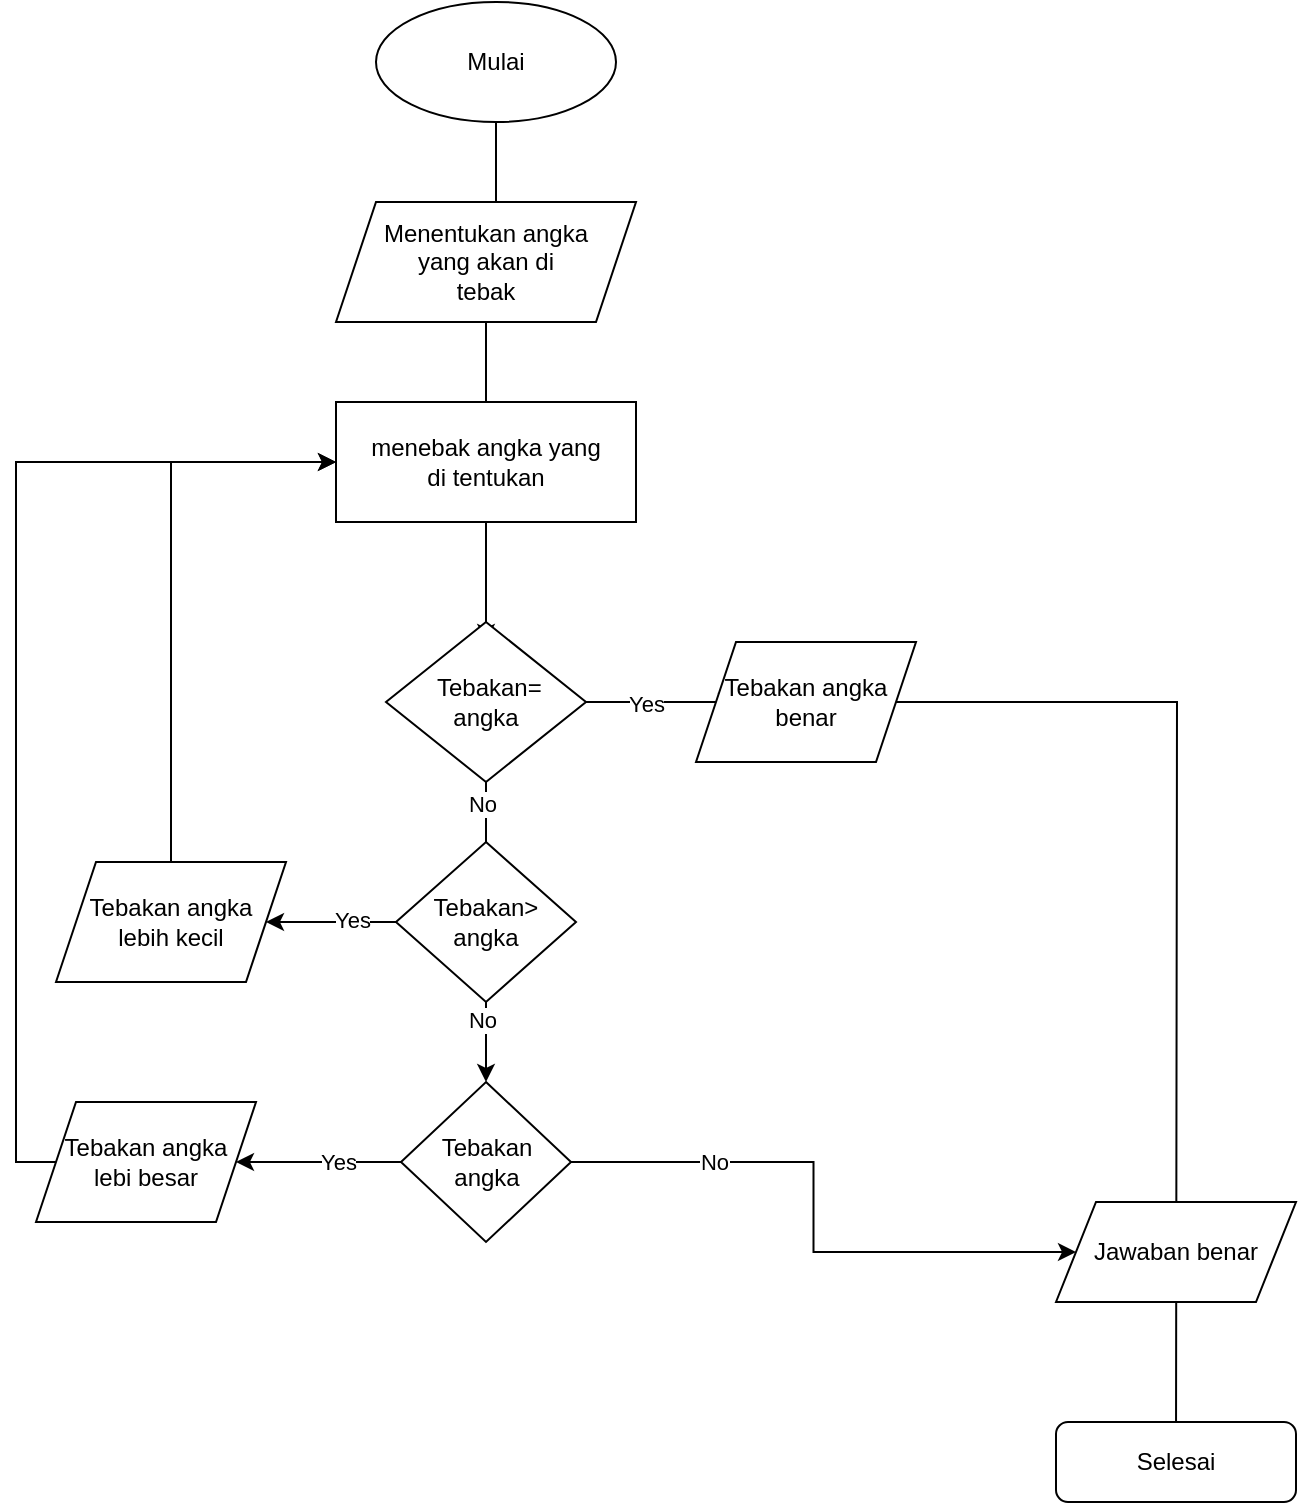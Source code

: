 <mxfile version="22.0.2" type="device">
  <diagram name="Page-1" id="dSlaFUN98kJ1tQNIs6oI">
    <mxGraphModel dx="644" dy="380" grid="1" gridSize="10" guides="1" tooltips="1" connect="1" arrows="1" fold="1" page="1" pageScale="1" pageWidth="850" pageHeight="1100" math="0" shadow="0">
      <root>
        <mxCell id="0" />
        <mxCell id="1" parent="0" />
        <mxCell id="BgD7G4id4oGh9DRPzrYK-9" style="edgeStyle=orthogonalEdgeStyle;rounded=0;orthogonalLoop=1;jettySize=auto;html=1;" edge="1" parent="1" source="BgD7G4id4oGh9DRPzrYK-7">
          <mxGeometry relative="1" as="geometry">
            <mxPoint x="370" y="150" as="targetPoint" />
          </mxGeometry>
        </mxCell>
        <mxCell id="BgD7G4id4oGh9DRPzrYK-7" value="Mulai" style="ellipse;whiteSpace=wrap;html=1;" vertex="1" parent="1">
          <mxGeometry x="310" y="40" width="120" height="60" as="geometry" />
        </mxCell>
        <mxCell id="BgD7G4id4oGh9DRPzrYK-11" style="edgeStyle=orthogonalEdgeStyle;rounded=0;orthogonalLoop=1;jettySize=auto;html=1;" edge="1" parent="1" source="BgD7G4id4oGh9DRPzrYK-10">
          <mxGeometry relative="1" as="geometry">
            <mxPoint x="365" y="250" as="targetPoint" />
          </mxGeometry>
        </mxCell>
        <mxCell id="BgD7G4id4oGh9DRPzrYK-10" value="&lt;div&gt;Menentukan angka&lt;/div&gt;&lt;div&gt;yang akan di&lt;/div&gt;&lt;div&gt;tebak&lt;br&gt;&lt;/div&gt;" style="shape=parallelogram;perimeter=parallelogramPerimeter;whiteSpace=wrap;html=1;fixedSize=1;" vertex="1" parent="1">
          <mxGeometry x="290" y="140" width="150" height="60" as="geometry" />
        </mxCell>
        <mxCell id="BgD7G4id4oGh9DRPzrYK-13" style="edgeStyle=orthogonalEdgeStyle;rounded=0;orthogonalLoop=1;jettySize=auto;html=1;" edge="1" parent="1" source="BgD7G4id4oGh9DRPzrYK-12">
          <mxGeometry relative="1" as="geometry">
            <mxPoint x="365" y="360" as="targetPoint" />
          </mxGeometry>
        </mxCell>
        <mxCell id="BgD7G4id4oGh9DRPzrYK-12" value="&lt;div&gt;menebak angka yang&lt;/div&gt;&lt;div&gt;di tentukan&lt;br&gt;&lt;/div&gt;" style="rounded=0;whiteSpace=wrap;html=1;" vertex="1" parent="1">
          <mxGeometry x="290" y="240" width="150" height="60" as="geometry" />
        </mxCell>
        <mxCell id="BgD7G4id4oGh9DRPzrYK-22" style="edgeStyle=orthogonalEdgeStyle;rounded=0;orthogonalLoop=1;jettySize=auto;html=1;exitX=0.5;exitY=1;exitDx=0;exitDy=0;" edge="1" parent="1" source="BgD7G4id4oGh9DRPzrYK-15">
          <mxGeometry relative="1" as="geometry">
            <mxPoint x="365" y="480" as="targetPoint" />
          </mxGeometry>
        </mxCell>
        <mxCell id="BgD7G4id4oGh9DRPzrYK-48" value="No" style="edgeLabel;html=1;align=center;verticalAlign=middle;resizable=0;points=[];" vertex="1" connectable="0" parent="BgD7G4id4oGh9DRPzrYK-22">
          <mxGeometry x="-0.564" y="-2" relative="1" as="geometry">
            <mxPoint as="offset" />
          </mxGeometry>
        </mxCell>
        <mxCell id="BgD7G4id4oGh9DRPzrYK-26" style="edgeStyle=orthogonalEdgeStyle;rounded=0;orthogonalLoop=1;jettySize=auto;html=1;" edge="1" parent="1" source="BgD7G4id4oGh9DRPzrYK-15">
          <mxGeometry relative="1" as="geometry">
            <mxPoint x="490" y="390" as="targetPoint" />
          </mxGeometry>
        </mxCell>
        <mxCell id="BgD7G4id4oGh9DRPzrYK-47" value="Yes" style="edgeLabel;html=1;align=center;verticalAlign=middle;resizable=0;points=[];" vertex="1" connectable="0" parent="BgD7G4id4oGh9DRPzrYK-26">
          <mxGeometry x="-0.205" y="-1" relative="1" as="geometry">
            <mxPoint as="offset" />
          </mxGeometry>
        </mxCell>
        <mxCell id="BgD7G4id4oGh9DRPzrYK-15" value="&lt;div&gt;&amp;nbsp;Tebakan=&lt;/div&gt;&lt;div&gt;angka&lt;br&gt;&lt;/div&gt;" style="rhombus;whiteSpace=wrap;html=1;" vertex="1" parent="1">
          <mxGeometry x="315" y="350" width="100" height="80" as="geometry" />
        </mxCell>
        <mxCell id="BgD7G4id4oGh9DRPzrYK-24" style="edgeStyle=orthogonalEdgeStyle;rounded=0;orthogonalLoop=1;jettySize=auto;html=1;exitX=0.5;exitY=1;exitDx=0;exitDy=0;" edge="1" parent="1" source="BgD7G4id4oGh9DRPzrYK-23">
          <mxGeometry relative="1" as="geometry">
            <mxPoint x="365" y="580" as="targetPoint" />
          </mxGeometry>
        </mxCell>
        <mxCell id="BgD7G4id4oGh9DRPzrYK-51" value="No" style="edgeLabel;html=1;align=center;verticalAlign=middle;resizable=0;points=[];" vertex="1" connectable="0" parent="BgD7G4id4oGh9DRPzrYK-24">
          <mxGeometry x="-0.556" y="-2" relative="1" as="geometry">
            <mxPoint as="offset" />
          </mxGeometry>
        </mxCell>
        <mxCell id="BgD7G4id4oGh9DRPzrYK-49" style="edgeStyle=orthogonalEdgeStyle;rounded=0;orthogonalLoop=1;jettySize=auto;html=1;exitX=0;exitY=0.5;exitDx=0;exitDy=0;entryX=1;entryY=0.5;entryDx=0;entryDy=0;" edge="1" parent="1" source="BgD7G4id4oGh9DRPzrYK-23" target="BgD7G4id4oGh9DRPzrYK-30">
          <mxGeometry relative="1" as="geometry" />
        </mxCell>
        <mxCell id="BgD7G4id4oGh9DRPzrYK-50" value="Yes" style="edgeLabel;html=1;align=center;verticalAlign=middle;resizable=0;points=[];" vertex="1" connectable="0" parent="BgD7G4id4oGh9DRPzrYK-49">
          <mxGeometry x="-0.323" y="-1" relative="1" as="geometry">
            <mxPoint as="offset" />
          </mxGeometry>
        </mxCell>
        <mxCell id="BgD7G4id4oGh9DRPzrYK-23" value="&lt;div&gt;Tebakan&amp;gt; &lt;br&gt;&lt;/div&gt;&lt;div&gt;angka&lt;br&gt;&lt;/div&gt;" style="rhombus;whiteSpace=wrap;html=1;" vertex="1" parent="1">
          <mxGeometry x="320" y="460" width="90" height="80" as="geometry" />
        </mxCell>
        <mxCell id="BgD7G4id4oGh9DRPzrYK-52" style="edgeStyle=orthogonalEdgeStyle;rounded=0;orthogonalLoop=1;jettySize=auto;html=1;exitX=0;exitY=0.5;exitDx=0;exitDy=0;entryX=1;entryY=0.5;entryDx=0;entryDy=0;" edge="1" parent="1" source="BgD7G4id4oGh9DRPzrYK-25" target="BgD7G4id4oGh9DRPzrYK-32">
          <mxGeometry relative="1" as="geometry" />
        </mxCell>
        <mxCell id="BgD7G4id4oGh9DRPzrYK-53" value="Yes" style="edgeLabel;html=1;align=center;verticalAlign=middle;resizable=0;points=[];" vertex="1" connectable="0" parent="BgD7G4id4oGh9DRPzrYK-52">
          <mxGeometry x="-0.236" relative="1" as="geometry">
            <mxPoint as="offset" />
          </mxGeometry>
        </mxCell>
        <mxCell id="BgD7G4id4oGh9DRPzrYK-54" style="edgeStyle=orthogonalEdgeStyle;rounded=0;orthogonalLoop=1;jettySize=auto;html=1;exitX=1;exitY=0.5;exitDx=0;exitDy=0;" edge="1" parent="1" source="BgD7G4id4oGh9DRPzrYK-25" target="BgD7G4id4oGh9DRPzrYK-42">
          <mxGeometry relative="1" as="geometry" />
        </mxCell>
        <mxCell id="BgD7G4id4oGh9DRPzrYK-55" value="No" style="edgeLabel;html=1;align=center;verticalAlign=middle;resizable=0;points=[];" vertex="1" connectable="0" parent="BgD7G4id4oGh9DRPzrYK-54">
          <mxGeometry x="-0.519" relative="1" as="geometry">
            <mxPoint as="offset" />
          </mxGeometry>
        </mxCell>
        <mxCell id="BgD7G4id4oGh9DRPzrYK-25" value="&lt;div&gt;Tebakan &lt;br&gt;&lt;/div&gt;&lt;div&gt;angka&lt;br&gt;&lt;/div&gt;" style="rhombus;whiteSpace=wrap;html=1;" vertex="1" parent="1">
          <mxGeometry x="322.5" y="580" width="85" height="80" as="geometry" />
        </mxCell>
        <mxCell id="BgD7G4id4oGh9DRPzrYK-41" style="edgeStyle=orthogonalEdgeStyle;rounded=0;orthogonalLoop=1;jettySize=auto;html=1;exitX=1;exitY=0.5;exitDx=0;exitDy=0;" edge="1" parent="1" source="BgD7G4id4oGh9DRPzrYK-29">
          <mxGeometry relative="1" as="geometry">
            <mxPoint x="710" y="766" as="targetPoint" />
          </mxGeometry>
        </mxCell>
        <mxCell id="BgD7G4id4oGh9DRPzrYK-29" value="&lt;div&gt;Tebakan angka&lt;/div&gt;&lt;div&gt;benar&lt;br&gt;&lt;/div&gt;" style="shape=parallelogram;perimeter=parallelogramPerimeter;whiteSpace=wrap;html=1;fixedSize=1;" vertex="1" parent="1">
          <mxGeometry x="470" y="360" width="110" height="60" as="geometry" />
        </mxCell>
        <mxCell id="BgD7G4id4oGh9DRPzrYK-56" style="edgeStyle=orthogonalEdgeStyle;rounded=0;orthogonalLoop=1;jettySize=auto;html=1;exitX=0.5;exitY=0;exitDx=0;exitDy=0;entryX=0;entryY=0.5;entryDx=0;entryDy=0;" edge="1" parent="1" source="BgD7G4id4oGh9DRPzrYK-30" target="BgD7G4id4oGh9DRPzrYK-12">
          <mxGeometry relative="1" as="geometry" />
        </mxCell>
        <mxCell id="BgD7G4id4oGh9DRPzrYK-30" value="&lt;div&gt;Tebakan angka&lt;/div&gt;&lt;div&gt;lebih kecil&lt;br&gt;&lt;/div&gt;" style="shape=parallelogram;perimeter=parallelogramPerimeter;whiteSpace=wrap;html=1;fixedSize=1;" vertex="1" parent="1">
          <mxGeometry x="150" y="470" width="115" height="60" as="geometry" />
        </mxCell>
        <mxCell id="BgD7G4id4oGh9DRPzrYK-58" style="edgeStyle=orthogonalEdgeStyle;rounded=0;orthogonalLoop=1;jettySize=auto;html=1;exitX=0;exitY=0.5;exitDx=0;exitDy=0;entryX=0;entryY=0.5;entryDx=0;entryDy=0;" edge="1" parent="1" source="BgD7G4id4oGh9DRPzrYK-32" target="BgD7G4id4oGh9DRPzrYK-12">
          <mxGeometry relative="1" as="geometry">
            <Array as="points">
              <mxPoint x="130" y="620" />
              <mxPoint x="130" y="270" />
            </Array>
          </mxGeometry>
        </mxCell>
        <mxCell id="BgD7G4id4oGh9DRPzrYK-32" value="&lt;div&gt;Tebakan angka &lt;br&gt;&lt;/div&gt;&lt;div&gt;lebi besar&lt;br&gt;&lt;/div&gt;" style="shape=parallelogram;perimeter=parallelogramPerimeter;whiteSpace=wrap;html=1;fixedSize=1;" vertex="1" parent="1">
          <mxGeometry x="140" y="590" width="110" height="60" as="geometry" />
        </mxCell>
        <mxCell id="BgD7G4id4oGh9DRPzrYK-42" value="Jawaban benar" style="shape=parallelogram;perimeter=parallelogramPerimeter;whiteSpace=wrap;html=1;fixedSize=1;" vertex="1" parent="1">
          <mxGeometry x="650" y="640" width="120" height="50" as="geometry" />
        </mxCell>
        <mxCell id="BgD7G4id4oGh9DRPzrYK-46" value="Selesai" style="rounded=1;whiteSpace=wrap;html=1;" vertex="1" parent="1">
          <mxGeometry x="650" y="750" width="120" height="40" as="geometry" />
        </mxCell>
      </root>
    </mxGraphModel>
  </diagram>
</mxfile>
